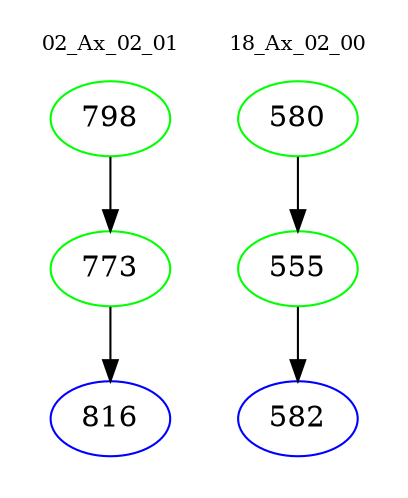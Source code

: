 digraph{
subgraph cluster_0 {
color = white
label = "02_Ax_02_01";
fontsize=10;
T0_798 [label="798", color="green"]
T0_798 -> T0_773 [color="black"]
T0_773 [label="773", color="green"]
T0_773 -> T0_816 [color="black"]
T0_816 [label="816", color="blue"]
}
subgraph cluster_1 {
color = white
label = "18_Ax_02_00";
fontsize=10;
T1_580 [label="580", color="green"]
T1_580 -> T1_555 [color="black"]
T1_555 [label="555", color="green"]
T1_555 -> T1_582 [color="black"]
T1_582 [label="582", color="blue"]
}
}
